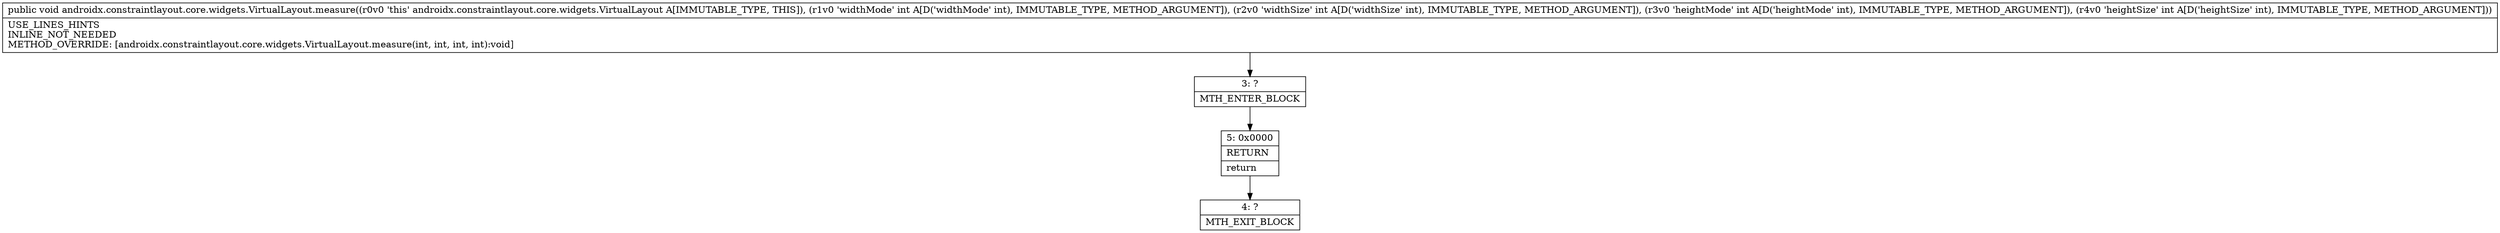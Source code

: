 digraph "CFG forandroidx.constraintlayout.core.widgets.VirtualLayout.measure(IIII)V" {
Node_3 [shape=record,label="{3\:\ ?|MTH_ENTER_BLOCK\l}"];
Node_5 [shape=record,label="{5\:\ 0x0000|RETURN\l|return\l}"];
Node_4 [shape=record,label="{4\:\ ?|MTH_EXIT_BLOCK\l}"];
MethodNode[shape=record,label="{public void androidx.constraintlayout.core.widgets.VirtualLayout.measure((r0v0 'this' androidx.constraintlayout.core.widgets.VirtualLayout A[IMMUTABLE_TYPE, THIS]), (r1v0 'widthMode' int A[D('widthMode' int), IMMUTABLE_TYPE, METHOD_ARGUMENT]), (r2v0 'widthSize' int A[D('widthSize' int), IMMUTABLE_TYPE, METHOD_ARGUMENT]), (r3v0 'heightMode' int A[D('heightMode' int), IMMUTABLE_TYPE, METHOD_ARGUMENT]), (r4v0 'heightSize' int A[D('heightSize' int), IMMUTABLE_TYPE, METHOD_ARGUMENT]))  | USE_LINES_HINTS\lINLINE_NOT_NEEDED\lMETHOD_OVERRIDE: [androidx.constraintlayout.core.widgets.VirtualLayout.measure(int, int, int, int):void]\l}"];
MethodNode -> Node_3;Node_3 -> Node_5;
Node_5 -> Node_4;
}

